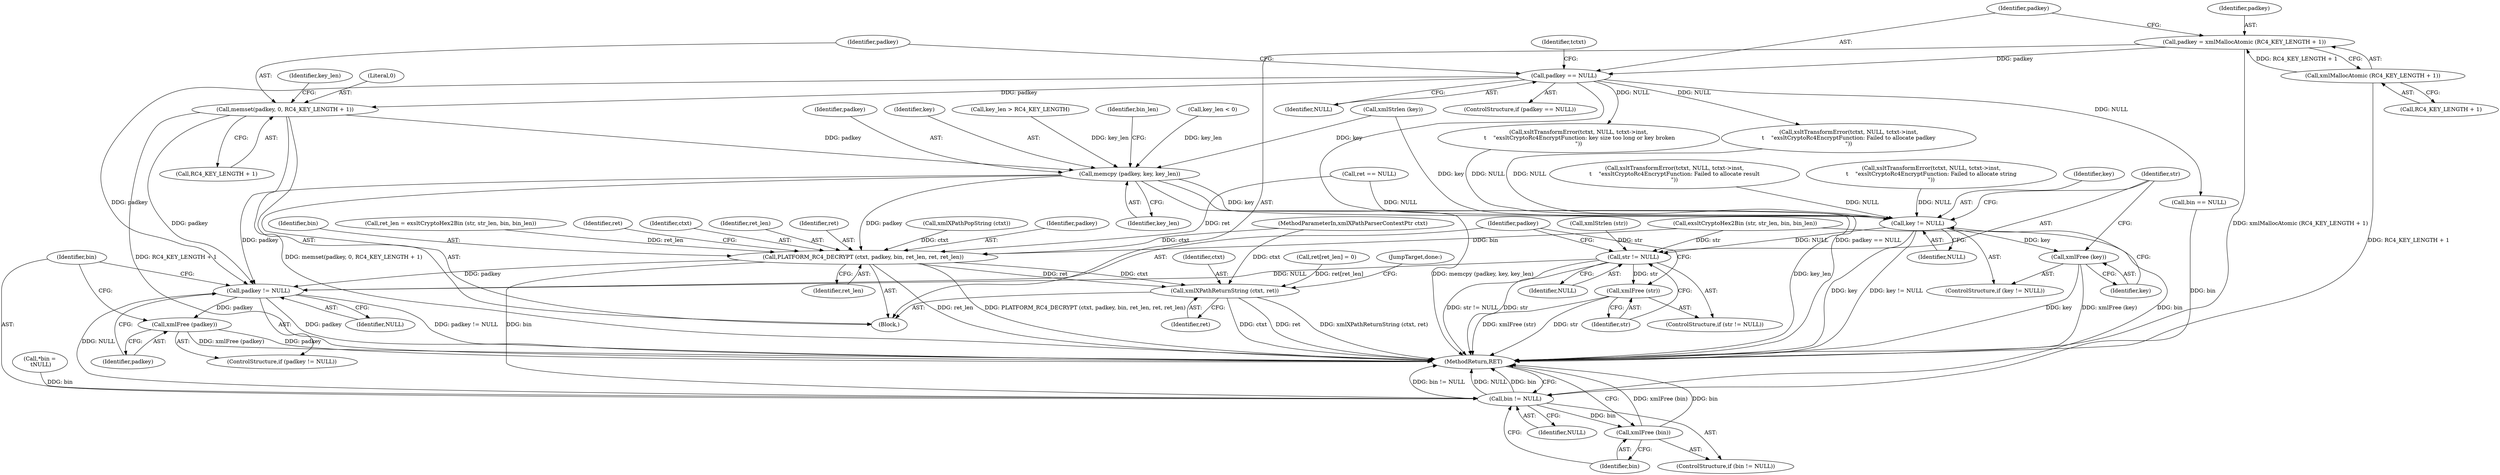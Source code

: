 digraph "0_Chrome_96dbafe288dbe2f0cc45fa3c39daf6d0c37acbab_0@API" {
"1000222" [label="(Call,memset(padkey, 0, RC4_KEY_LENGTH + 1))"];
"1000203" [label="(Call,padkey == NULL)"];
"1000196" [label="(Call,padkey = xmlMallocAtomic (RC4_KEY_LENGTH + 1))"];
"1000198" [label="(Call,xmlMallocAtomic (RC4_KEY_LENGTH + 1))"];
"1000252" [label="(Call,memcpy (padkey, key, key_len))"];
"1000316" [label="(Call,PLATFORM_RC4_DECRYPT (ctxt, padkey, bin, ret_len, ret, ret_len))"];
"1000328" [label="(Call,xmlXPathReturnString (ctxt, ret))"];
"1000345" [label="(Call,padkey != NULL)"];
"1000348" [label="(Call,xmlFree (padkey))"];
"1000351" [label="(Call,bin != NULL)"];
"1000354" [label="(Call,xmlFree (bin))"];
"1000333" [label="(Call,key != NULL)"];
"1000336" [label="(Call,xmlFree (key))"];
"1000339" [label="(Call,str != NULL)"];
"1000342" [label="(Call,xmlFree (str))"];
"1000224" [label="(Literal,0)"];
"1000204" [label="(Identifier,padkey)"];
"1000255" [label="(Identifier,key_len)"];
"1000283" [label="(Call,ret_len = exsltCryptoHex2Bin (str, str_len, bin, bin_len))"];
"1000330" [label="(Identifier,ret)"];
"1000338" [label="(ControlStructure,if (str != NULL))"];
"1000336" [label="(Call,xmlFree (key))"];
"1000254" [label="(Identifier,key)"];
"1000348" [label="(Call,xmlFree (padkey))"];
"1000321" [label="(Identifier,ret)"];
"1000285" [label="(Call,exsltCryptoHex2Bin (str, str_len, bin, bin_len))"];
"1000329" [label="(Identifier,ctxt)"];
"1000252" [label="(Call,memcpy (padkey, key, key_len))"];
"1000203" [label="(Call,padkey == NULL)"];
"1000343" [label="(Identifier,str)"];
"1000264" [label="(Call,bin == NULL)"];
"1000342" [label="(Call,xmlFree (str))"];
"1000253" [label="(Identifier,padkey)"];
"1000333" [label="(Call,key != NULL)"];
"1000182" [label="(Call,xmlStrlen (key))"];
"1000230" [label="(Call,key_len > RC4_KEY_LENGTH)"];
"1000257" [label="(Identifier,bin_len)"];
"1000354" [label="(Call,xmlFree (bin))"];
"1000198" [label="(Call,xmlMallocAtomic (RC4_KEY_LENGTH + 1))"];
"1000335" [label="(Identifier,NULL)"];
"1000337" [label="(Identifier,key)"];
"1000105" [label="(Block,)"];
"1000164" [label="(Call,xmlStrlen (str))"];
"1000344" [label="(ControlStructure,if (padkey != NULL))"];
"1000197" [label="(Identifier,padkey)"];
"1000178" [label="(Call,xmlXPathPopString (ctxt))"];
"1000341" [label="(Identifier,NULL)"];
"1000205" [label="(Identifier,NULL)"];
"1000345" [label="(Call,padkey != NULL)"];
"1000328" [label="(Call,xmlXPathReturnString (ctxt, ret))"];
"1000318" [label="(Identifier,padkey)"];
"1000233" [label="(Call,key_len < 0)"];
"1000301" [label="(Call,xsltTransformError(tctxt, NULL, tctxt->inst,\n\t    \"exsltCryptoRc4EncryptFunction: Failed to allocate result\n\"))"];
"1000135" [label="(Call,*bin =\n \tNULL)"];
"1000103" [label="(MethodParameterIn,xmlXPathParserContextPtr ctxt)"];
"1000351" [label="(Call,bin != NULL)"];
"1000356" [label="(MethodReturn,RET)"];
"1000332" [label="(ControlStructure,if (key != NULL))"];
"1000231" [label="(Identifier,key_len)"];
"1000323" [label="(Call,ret[ret_len] = 0)"];
"1000352" [label="(Identifier,bin)"];
"1000237" [label="(Call,xsltTransformError(tctxt, NULL, tctxt->inst,\n \t    \"exsltCryptoRc4EncryptFunction: key size too long or key broken\n\"))"];
"1000346" [label="(Identifier,padkey)"];
"1000196" [label="(Call,padkey = xmlMallocAtomic (RC4_KEY_LENGTH + 1))"];
"1000319" [label="(Identifier,bin)"];
"1000331" [label="(JumpTarget,done:)"];
"1000349" [label="(Identifier,padkey)"];
"1000297" [label="(Call,ret == NULL)"];
"1000350" [label="(ControlStructure,if (bin != NULL))"];
"1000223" [label="(Identifier,padkey)"];
"1000340" [label="(Identifier,str)"];
"1000268" [label="(Call,xsltTransformError(tctxt, NULL, tctxt->inst,\n\t    \"exsltCryptoRc4EncryptFunction: Failed to allocate string\n\"))"];
"1000325" [label="(Identifier,ret)"];
"1000225" [label="(Call,RC4_KEY_LENGTH + 1)"];
"1000317" [label="(Identifier,ctxt)"];
"1000208" [label="(Identifier,tctxt)"];
"1000355" [label="(Identifier,bin)"];
"1000334" [label="(Identifier,key)"];
"1000353" [label="(Identifier,NULL)"];
"1000347" [label="(Identifier,NULL)"];
"1000322" [label="(Identifier,ret_len)"];
"1000202" [label="(ControlStructure,if (padkey == NULL))"];
"1000222" [label="(Call,memset(padkey, 0, RC4_KEY_LENGTH + 1))"];
"1000316" [label="(Call,PLATFORM_RC4_DECRYPT (ctxt, padkey, bin, ret_len, ret, ret_len))"];
"1000339" [label="(Call,str != NULL)"];
"1000199" [label="(Call,RC4_KEY_LENGTH + 1)"];
"1000207" [label="(Call,xsltTransformError(tctxt, NULL, tctxt->inst,\n\t    \"exsltCryptoRc4EncryptFunction: Failed to allocate padkey\n\"))"];
"1000320" [label="(Identifier,ret_len)"];
"1000222" -> "1000105"  [label="AST: "];
"1000222" -> "1000225"  [label="CFG: "];
"1000223" -> "1000222"  [label="AST: "];
"1000224" -> "1000222"  [label="AST: "];
"1000225" -> "1000222"  [label="AST: "];
"1000231" -> "1000222"  [label="CFG: "];
"1000222" -> "1000356"  [label="DDG: RC4_KEY_LENGTH + 1"];
"1000222" -> "1000356"  [label="DDG: memset(padkey, 0, RC4_KEY_LENGTH + 1)"];
"1000203" -> "1000222"  [label="DDG: padkey"];
"1000222" -> "1000252"  [label="DDG: padkey"];
"1000222" -> "1000345"  [label="DDG: padkey"];
"1000203" -> "1000202"  [label="AST: "];
"1000203" -> "1000205"  [label="CFG: "];
"1000204" -> "1000203"  [label="AST: "];
"1000205" -> "1000203"  [label="AST: "];
"1000208" -> "1000203"  [label="CFG: "];
"1000223" -> "1000203"  [label="CFG: "];
"1000203" -> "1000356"  [label="DDG: padkey == NULL"];
"1000196" -> "1000203"  [label="DDG: padkey"];
"1000203" -> "1000207"  [label="DDG: NULL"];
"1000203" -> "1000237"  [label="DDG: NULL"];
"1000203" -> "1000264"  [label="DDG: NULL"];
"1000203" -> "1000345"  [label="DDG: padkey"];
"1000196" -> "1000105"  [label="AST: "];
"1000196" -> "1000198"  [label="CFG: "];
"1000197" -> "1000196"  [label="AST: "];
"1000198" -> "1000196"  [label="AST: "];
"1000204" -> "1000196"  [label="CFG: "];
"1000196" -> "1000356"  [label="DDG: xmlMallocAtomic (RC4_KEY_LENGTH + 1)"];
"1000198" -> "1000196"  [label="DDG: RC4_KEY_LENGTH + 1"];
"1000198" -> "1000199"  [label="CFG: "];
"1000199" -> "1000198"  [label="AST: "];
"1000198" -> "1000356"  [label="DDG: RC4_KEY_LENGTH + 1"];
"1000252" -> "1000105"  [label="AST: "];
"1000252" -> "1000255"  [label="CFG: "];
"1000253" -> "1000252"  [label="AST: "];
"1000254" -> "1000252"  [label="AST: "];
"1000255" -> "1000252"  [label="AST: "];
"1000257" -> "1000252"  [label="CFG: "];
"1000252" -> "1000356"  [label="DDG: key_len"];
"1000252" -> "1000356"  [label="DDG: memcpy (padkey, key, key_len)"];
"1000182" -> "1000252"  [label="DDG: key"];
"1000230" -> "1000252"  [label="DDG: key_len"];
"1000233" -> "1000252"  [label="DDG: key_len"];
"1000252" -> "1000316"  [label="DDG: padkey"];
"1000252" -> "1000333"  [label="DDG: key"];
"1000252" -> "1000345"  [label="DDG: padkey"];
"1000316" -> "1000105"  [label="AST: "];
"1000316" -> "1000322"  [label="CFG: "];
"1000317" -> "1000316"  [label="AST: "];
"1000318" -> "1000316"  [label="AST: "];
"1000319" -> "1000316"  [label="AST: "];
"1000320" -> "1000316"  [label="AST: "];
"1000321" -> "1000316"  [label="AST: "];
"1000322" -> "1000316"  [label="AST: "];
"1000325" -> "1000316"  [label="CFG: "];
"1000316" -> "1000356"  [label="DDG: PLATFORM_RC4_DECRYPT (ctxt, padkey, bin, ret_len, ret, ret_len)"];
"1000316" -> "1000356"  [label="DDG: ret_len"];
"1000178" -> "1000316"  [label="DDG: ctxt"];
"1000103" -> "1000316"  [label="DDG: ctxt"];
"1000285" -> "1000316"  [label="DDG: bin"];
"1000283" -> "1000316"  [label="DDG: ret_len"];
"1000297" -> "1000316"  [label="DDG: ret"];
"1000316" -> "1000328"  [label="DDG: ctxt"];
"1000316" -> "1000328"  [label="DDG: ret"];
"1000316" -> "1000345"  [label="DDG: padkey"];
"1000316" -> "1000351"  [label="DDG: bin"];
"1000328" -> "1000105"  [label="AST: "];
"1000328" -> "1000330"  [label="CFG: "];
"1000329" -> "1000328"  [label="AST: "];
"1000330" -> "1000328"  [label="AST: "];
"1000331" -> "1000328"  [label="CFG: "];
"1000328" -> "1000356"  [label="DDG: xmlXPathReturnString (ctxt, ret)"];
"1000328" -> "1000356"  [label="DDG: ctxt"];
"1000328" -> "1000356"  [label="DDG: ret"];
"1000103" -> "1000328"  [label="DDG: ctxt"];
"1000323" -> "1000328"  [label="DDG: ret[ret_len]"];
"1000345" -> "1000344"  [label="AST: "];
"1000345" -> "1000347"  [label="CFG: "];
"1000346" -> "1000345"  [label="AST: "];
"1000347" -> "1000345"  [label="AST: "];
"1000349" -> "1000345"  [label="CFG: "];
"1000352" -> "1000345"  [label="CFG: "];
"1000345" -> "1000356"  [label="DDG: padkey"];
"1000345" -> "1000356"  [label="DDG: padkey != NULL"];
"1000339" -> "1000345"  [label="DDG: NULL"];
"1000345" -> "1000348"  [label="DDG: padkey"];
"1000345" -> "1000351"  [label="DDG: NULL"];
"1000348" -> "1000344"  [label="AST: "];
"1000348" -> "1000349"  [label="CFG: "];
"1000349" -> "1000348"  [label="AST: "];
"1000352" -> "1000348"  [label="CFG: "];
"1000348" -> "1000356"  [label="DDG: padkey"];
"1000348" -> "1000356"  [label="DDG: xmlFree (padkey)"];
"1000351" -> "1000350"  [label="AST: "];
"1000351" -> "1000353"  [label="CFG: "];
"1000352" -> "1000351"  [label="AST: "];
"1000353" -> "1000351"  [label="AST: "];
"1000355" -> "1000351"  [label="CFG: "];
"1000356" -> "1000351"  [label="CFG: "];
"1000351" -> "1000356"  [label="DDG: bin != NULL"];
"1000351" -> "1000356"  [label="DDG: NULL"];
"1000351" -> "1000356"  [label="DDG: bin"];
"1000264" -> "1000351"  [label="DDG: bin"];
"1000135" -> "1000351"  [label="DDG: bin"];
"1000285" -> "1000351"  [label="DDG: bin"];
"1000351" -> "1000354"  [label="DDG: bin"];
"1000354" -> "1000350"  [label="AST: "];
"1000354" -> "1000355"  [label="CFG: "];
"1000355" -> "1000354"  [label="AST: "];
"1000356" -> "1000354"  [label="CFG: "];
"1000354" -> "1000356"  [label="DDG: xmlFree (bin)"];
"1000354" -> "1000356"  [label="DDG: bin"];
"1000333" -> "1000332"  [label="AST: "];
"1000333" -> "1000335"  [label="CFG: "];
"1000334" -> "1000333"  [label="AST: "];
"1000335" -> "1000333"  [label="AST: "];
"1000337" -> "1000333"  [label="CFG: "];
"1000340" -> "1000333"  [label="CFG: "];
"1000333" -> "1000356"  [label="DDG: key"];
"1000333" -> "1000356"  [label="DDG: key != NULL"];
"1000182" -> "1000333"  [label="DDG: key"];
"1000207" -> "1000333"  [label="DDG: NULL"];
"1000237" -> "1000333"  [label="DDG: NULL"];
"1000301" -> "1000333"  [label="DDG: NULL"];
"1000297" -> "1000333"  [label="DDG: NULL"];
"1000268" -> "1000333"  [label="DDG: NULL"];
"1000333" -> "1000336"  [label="DDG: key"];
"1000333" -> "1000339"  [label="DDG: NULL"];
"1000336" -> "1000332"  [label="AST: "];
"1000336" -> "1000337"  [label="CFG: "];
"1000337" -> "1000336"  [label="AST: "];
"1000340" -> "1000336"  [label="CFG: "];
"1000336" -> "1000356"  [label="DDG: xmlFree (key)"];
"1000336" -> "1000356"  [label="DDG: key"];
"1000339" -> "1000338"  [label="AST: "];
"1000339" -> "1000341"  [label="CFG: "];
"1000340" -> "1000339"  [label="AST: "];
"1000341" -> "1000339"  [label="AST: "];
"1000343" -> "1000339"  [label="CFG: "];
"1000346" -> "1000339"  [label="CFG: "];
"1000339" -> "1000356"  [label="DDG: str != NULL"];
"1000339" -> "1000356"  [label="DDG: str"];
"1000285" -> "1000339"  [label="DDG: str"];
"1000164" -> "1000339"  [label="DDG: str"];
"1000339" -> "1000342"  [label="DDG: str"];
"1000342" -> "1000338"  [label="AST: "];
"1000342" -> "1000343"  [label="CFG: "];
"1000343" -> "1000342"  [label="AST: "];
"1000346" -> "1000342"  [label="CFG: "];
"1000342" -> "1000356"  [label="DDG: str"];
"1000342" -> "1000356"  [label="DDG: xmlFree (str)"];
}

